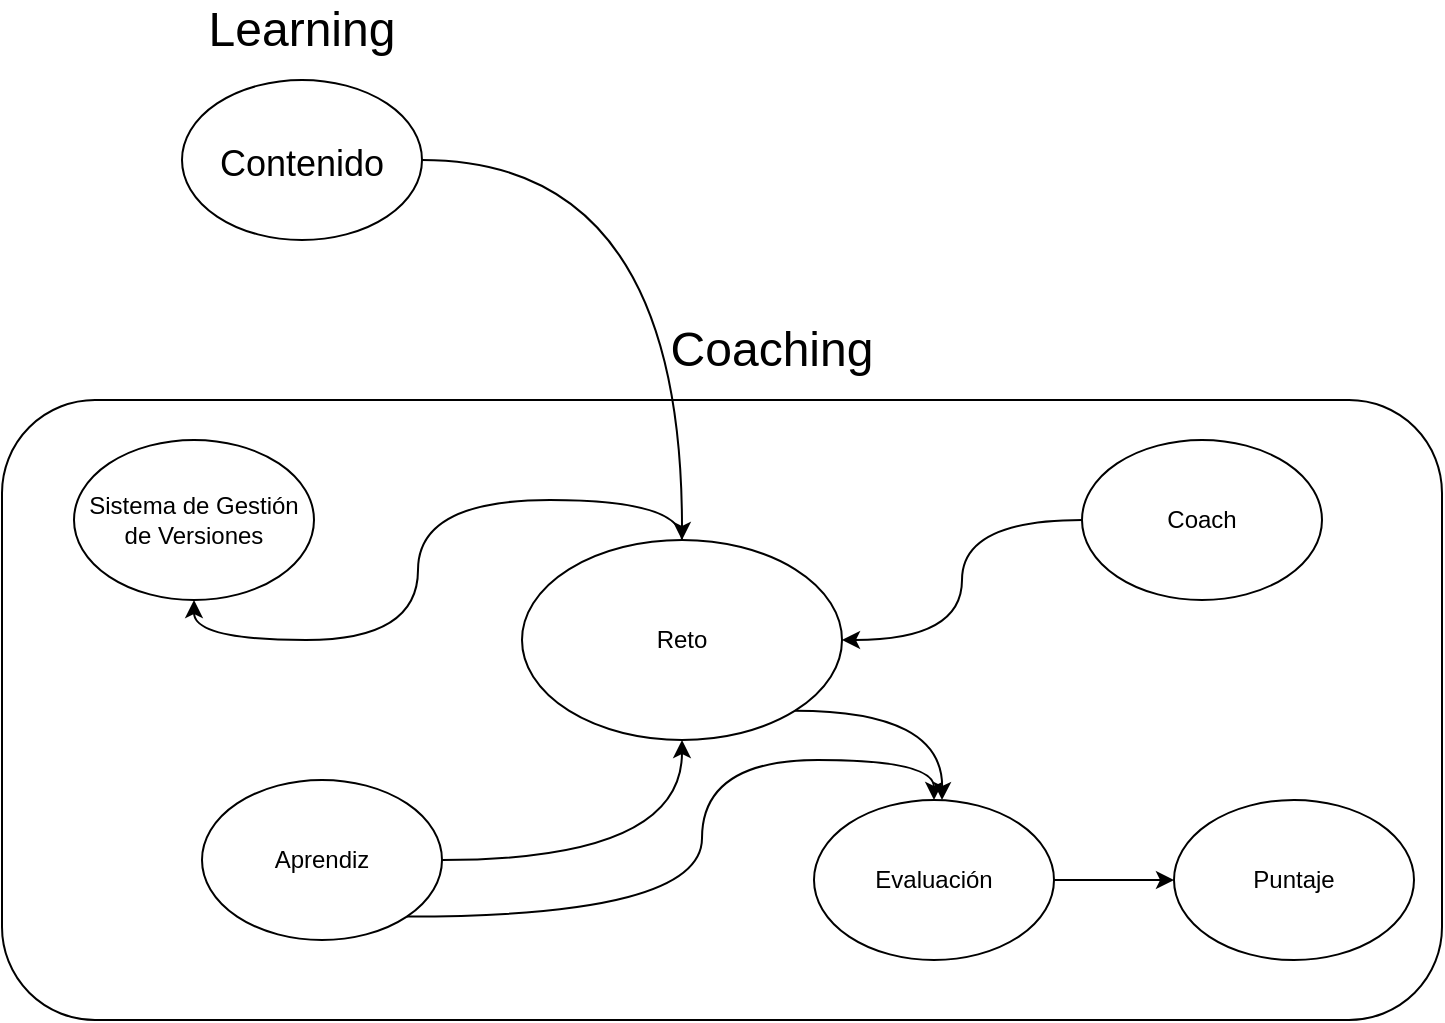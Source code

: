 <mxfile version="16.6.4" type="github">
  <diagram id="AxTWqpZx3TGGfSt6rggF" name="Page-1">
    <mxGraphModel dx="868" dy="450" grid="1" gridSize="10" guides="1" tooltips="1" connect="1" arrows="1" fold="1" page="1" pageScale="1" pageWidth="827" pageHeight="1169" math="0" shadow="0">
      <root>
        <mxCell id="0" />
        <mxCell id="1" parent="0" />
        <mxCell id="HGhzayBm6Nc0YcNsfIMt-20" value="" style="group" vertex="1" connectable="0" parent="1">
          <mxGeometry x="40" y="190" width="720" height="350" as="geometry" />
        </mxCell>
        <mxCell id="HGhzayBm6Nc0YcNsfIMt-9" value="" style="rounded=1;whiteSpace=wrap;html=1;" vertex="1" parent="HGhzayBm6Nc0YcNsfIMt-20">
          <mxGeometry y="40" width="720" height="310" as="geometry" />
        </mxCell>
        <mxCell id="HGhzayBm6Nc0YcNsfIMt-24" style="edgeStyle=orthogonalEdgeStyle;curved=1;rounded=0;orthogonalLoop=1;jettySize=auto;html=1;exitX=0.5;exitY=0;exitDx=0;exitDy=0;entryX=0.5;entryY=1;entryDx=0;entryDy=0;fontSize=24;" edge="1" parent="HGhzayBm6Nc0YcNsfIMt-20" source="HGhzayBm6Nc0YcNsfIMt-1" target="HGhzayBm6Nc0YcNsfIMt-6">
          <mxGeometry relative="1" as="geometry" />
        </mxCell>
        <mxCell id="HGhzayBm6Nc0YcNsfIMt-1" value="Reto" style="ellipse;whiteSpace=wrap;html=1;" vertex="1" parent="HGhzayBm6Nc0YcNsfIMt-20">
          <mxGeometry x="260" y="110" width="160" height="100" as="geometry" />
        </mxCell>
        <mxCell id="HGhzayBm6Nc0YcNsfIMt-2" value="&lt;font style=&quot;font-size: 24px&quot;&gt;Coaching&lt;/font&gt;" style="text;html=1;strokeColor=none;fillColor=none;align=center;verticalAlign=middle;whiteSpace=wrap;rounded=0;" vertex="1" parent="HGhzayBm6Nc0YcNsfIMt-20">
          <mxGeometry x="330" width="110" height="30" as="geometry" />
        </mxCell>
        <mxCell id="HGhzayBm6Nc0YcNsfIMt-19" style="edgeStyle=orthogonalEdgeStyle;rounded=0;orthogonalLoop=1;jettySize=auto;html=1;exitX=1;exitY=0.5;exitDx=0;exitDy=0;fontSize=24;curved=1;" edge="1" parent="HGhzayBm6Nc0YcNsfIMt-20" source="HGhzayBm6Nc0YcNsfIMt-3" target="HGhzayBm6Nc0YcNsfIMt-1">
          <mxGeometry relative="1" as="geometry" />
        </mxCell>
        <mxCell id="HGhzayBm6Nc0YcNsfIMt-25" style="edgeStyle=orthogonalEdgeStyle;curved=1;rounded=0;orthogonalLoop=1;jettySize=auto;html=1;exitX=1;exitY=1;exitDx=0;exitDy=0;entryX=0.5;entryY=0;entryDx=0;entryDy=0;fontSize=24;" edge="1" parent="HGhzayBm6Nc0YcNsfIMt-20" source="HGhzayBm6Nc0YcNsfIMt-3" target="HGhzayBm6Nc0YcNsfIMt-8">
          <mxGeometry relative="1" as="geometry">
            <Array as="points">
              <mxPoint x="350" y="298" />
              <mxPoint x="350" y="220" />
              <mxPoint x="466" y="220" />
            </Array>
          </mxGeometry>
        </mxCell>
        <mxCell id="HGhzayBm6Nc0YcNsfIMt-3" value="Aprendiz" style="ellipse;whiteSpace=wrap;html=1;" vertex="1" parent="HGhzayBm6Nc0YcNsfIMt-20">
          <mxGeometry x="100" y="230" width="120" height="80" as="geometry" />
        </mxCell>
        <mxCell id="HGhzayBm6Nc0YcNsfIMt-23" style="edgeStyle=orthogonalEdgeStyle;rounded=0;orthogonalLoop=1;jettySize=auto;html=1;fontSize=24;curved=1;" edge="1" parent="HGhzayBm6Nc0YcNsfIMt-20" source="HGhzayBm6Nc0YcNsfIMt-5" target="HGhzayBm6Nc0YcNsfIMt-1">
          <mxGeometry relative="1" as="geometry" />
        </mxCell>
        <mxCell id="HGhzayBm6Nc0YcNsfIMt-5" value="Coach" style="ellipse;whiteSpace=wrap;html=1;" vertex="1" parent="HGhzayBm6Nc0YcNsfIMt-20">
          <mxGeometry x="540" y="60" width="120" height="80" as="geometry" />
        </mxCell>
        <mxCell id="HGhzayBm6Nc0YcNsfIMt-6" value="Sistema de Gestión de Versiones" style="ellipse;whiteSpace=wrap;html=1;" vertex="1" parent="HGhzayBm6Nc0YcNsfIMt-20">
          <mxGeometry x="36" y="60" width="120" height="80" as="geometry" />
        </mxCell>
        <mxCell id="HGhzayBm6Nc0YcNsfIMt-7" value="Puntaje" style="ellipse;whiteSpace=wrap;html=1;" vertex="1" parent="HGhzayBm6Nc0YcNsfIMt-20">
          <mxGeometry x="586" y="240" width="120" height="80" as="geometry" />
        </mxCell>
        <mxCell id="HGhzayBm6Nc0YcNsfIMt-27" style="edgeStyle=orthogonalEdgeStyle;curved=1;rounded=0;orthogonalLoop=1;jettySize=auto;html=1;fontSize=24;" edge="1" parent="HGhzayBm6Nc0YcNsfIMt-20" source="HGhzayBm6Nc0YcNsfIMt-8" target="HGhzayBm6Nc0YcNsfIMt-7">
          <mxGeometry relative="1" as="geometry" />
        </mxCell>
        <mxCell id="HGhzayBm6Nc0YcNsfIMt-8" value="Evaluación" style="ellipse;whiteSpace=wrap;html=1;" vertex="1" parent="HGhzayBm6Nc0YcNsfIMt-20">
          <mxGeometry x="406" y="240" width="120" height="80" as="geometry" />
        </mxCell>
        <mxCell id="HGhzayBm6Nc0YcNsfIMt-29" style="edgeStyle=orthogonalEdgeStyle;curved=1;rounded=0;orthogonalLoop=1;jettySize=auto;html=1;exitX=0.5;exitY=1;exitDx=0;exitDy=0;fontSize=18;" edge="1" parent="HGhzayBm6Nc0YcNsfIMt-20" source="HGhzayBm6Nc0YcNsfIMt-2" target="HGhzayBm6Nc0YcNsfIMt-2">
          <mxGeometry relative="1" as="geometry" />
        </mxCell>
        <mxCell id="HGhzayBm6Nc0YcNsfIMt-26" style="edgeStyle=orthogonalEdgeStyle;curved=1;rounded=0;orthogonalLoop=1;jettySize=auto;html=1;exitX=1;exitY=1;exitDx=0;exitDy=0;fontSize=24;" edge="1" parent="1" source="HGhzayBm6Nc0YcNsfIMt-1">
          <mxGeometry relative="1" as="geometry">
            <mxPoint x="510" y="430" as="targetPoint" />
          </mxGeometry>
        </mxCell>
        <mxCell id="HGhzayBm6Nc0YcNsfIMt-30" style="edgeStyle=orthogonalEdgeStyle;curved=1;rounded=0;orthogonalLoop=1;jettySize=auto;html=1;entryX=0.5;entryY=0;entryDx=0;entryDy=0;fontSize=18;" edge="1" parent="1" source="HGhzayBm6Nc0YcNsfIMt-28" target="HGhzayBm6Nc0YcNsfIMt-1">
          <mxGeometry relative="1" as="geometry" />
        </mxCell>
        <mxCell id="HGhzayBm6Nc0YcNsfIMt-28" value="&lt;font style=&quot;font-size: 18px&quot;&gt;Contenido&lt;/font&gt;" style="ellipse;whiteSpace=wrap;html=1;fontSize=24;" vertex="1" parent="1">
          <mxGeometry x="130" y="70" width="120" height="80" as="geometry" />
        </mxCell>
        <mxCell id="HGhzayBm6Nc0YcNsfIMt-31" value="&lt;font style=&quot;font-size: 24px&quot;&gt;Learning&lt;/font&gt;" style="text;html=1;strokeColor=none;fillColor=none;align=center;verticalAlign=middle;whiteSpace=wrap;rounded=0;" vertex="1" parent="1">
          <mxGeometry x="135" y="30" width="110" height="30" as="geometry" />
        </mxCell>
      </root>
    </mxGraphModel>
  </diagram>
</mxfile>
